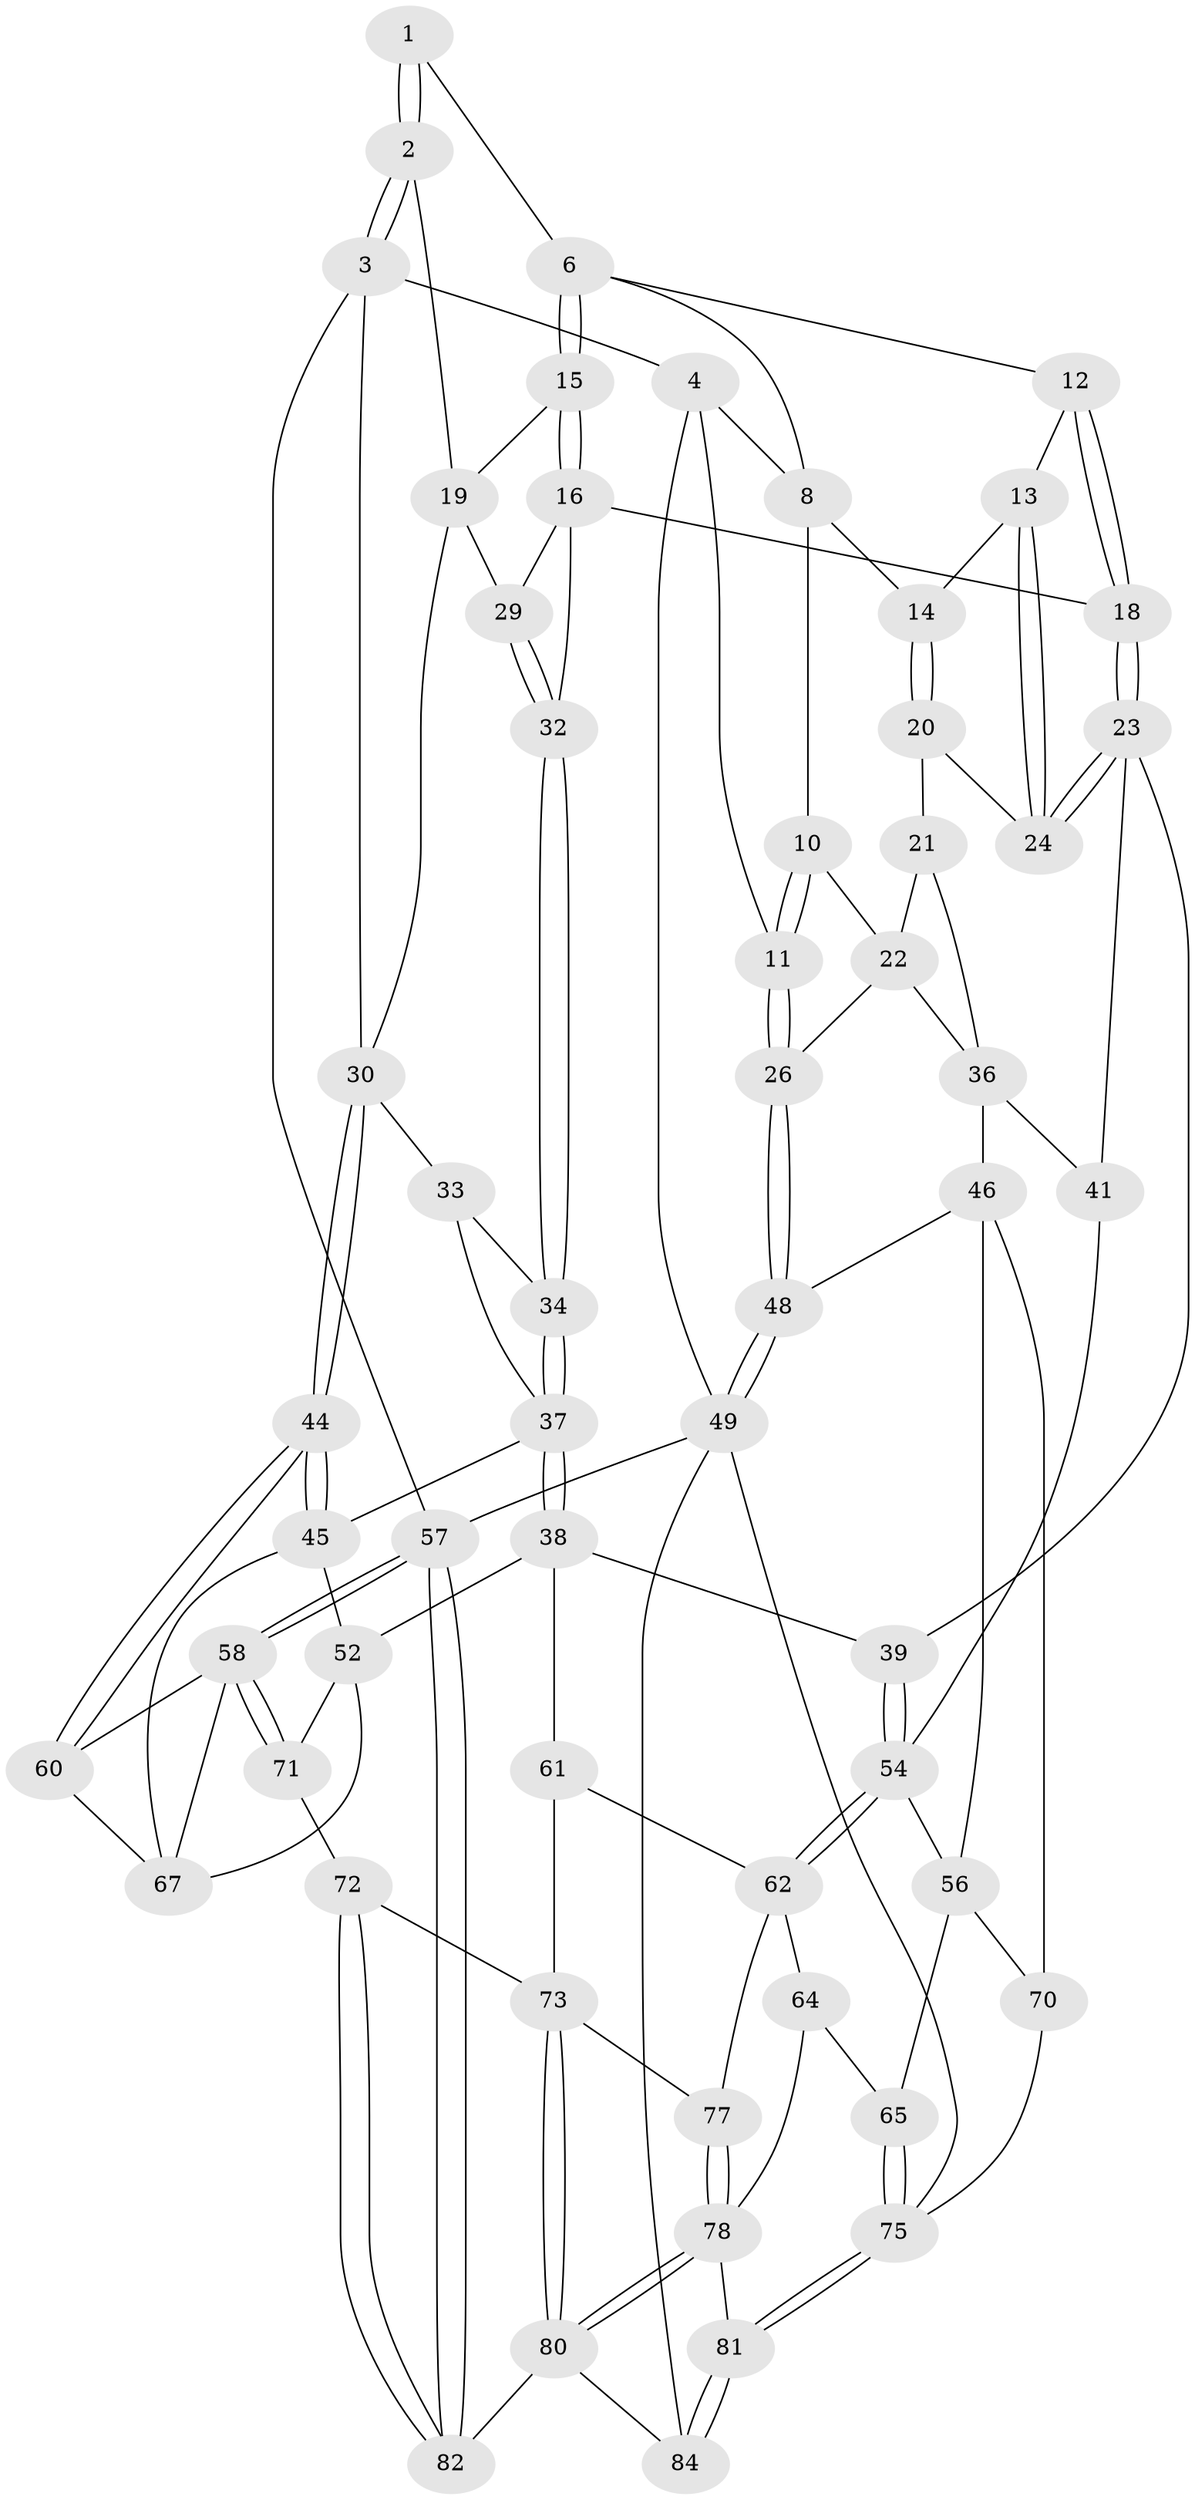 // Generated by graph-tools (version 1.1) at 2025/24/03/03/25 07:24:34]
// undirected, 58 vertices, 132 edges
graph export_dot {
graph [start="1"]
  node [color=gray90,style=filled];
  1 [pos="+0.5387486760665298+0"];
  2 [pos="+1+0"];
  3 [pos="+1+0"];
  4 [pos="+0+0",super="+5"];
  6 [pos="+0.5153882034438992+0.07448544938204471",super="+7"];
  8 [pos="+0.2982614202404755+0.05847063172049161",super="+9"];
  10 [pos="+0.17024652887376848+0.13721022806587677"];
  11 [pos="+0+0"];
  12 [pos="+0.35230090725622787+0.1878938588914641"];
  13 [pos="+0.30285601743455304+0.19874112113052855"];
  14 [pos="+0.22203389322622932+0.16728176103992934"];
  15 [pos="+0.5376341820767468+0.1089860247809869"];
  16 [pos="+0.5473141728943756+0.17789553729253893",super="+17"];
  18 [pos="+0.4235353153658525+0.3078851867424046"];
  19 [pos="+0.8776868845440293+0.06706620550850269",super="+28"];
  20 [pos="+0.22007136271324837+0.21490640003326075",super="+25"];
  21 [pos="+0.138802549890075+0.2979152807704081",super="+35"];
  22 [pos="+0.12863421882617432+0.2398913939164157",super="+27"];
  23 [pos="+0.3564222014946993+0.4280005537403035",super="+40"];
  24 [pos="+0.31170062769291457+0.3882419247553056"];
  26 [pos="+0+0.0859815203431231"];
  29 [pos="+0.742887113110549+0.2098496693320421"];
  30 [pos="+1+0.391051898674924",super="+31"];
  32 [pos="+0.6157293758823834+0.3159099104643921"];
  33 [pos="+0.8307972156876018+0.32416992599266137"];
  34 [pos="+0.6160060896170255+0.3165246895106163"];
  36 [pos="+0.09296744623056778+0.35362894553935603",super="+42"];
  37 [pos="+0.598633869896081+0.48865590403835246",super="+43"];
  38 [pos="+0.5711653184290153+0.5181728509774911",super="+53"];
  39 [pos="+0.38502220761382+0.47926031776143235"];
  41 [pos="+0.16427991367965578+0.5295307172281749"];
  44 [pos="+1+0.551915331050454"];
  45 [pos="+0.8493243353262466+0.47951699007888476",super="+51"];
  46 [pos="+0+0.6043909326131575",super="+47"];
  48 [pos="+0+0.6255465829172762"];
  49 [pos="+0+0.9629285606881224",super="+50"];
  52 [pos="+0.7775393978900536+0.6917376171821709",super="+69"];
  54 [pos="+0.342968085813973+0.6605663333759636",super="+55"];
  56 [pos="+0.20325234023172595+0.7048921637996363",super="+66"];
  57 [pos="+1+1"];
  58 [pos="+1+1",super="+59"];
  60 [pos="+1+0.5624988063839685"];
  61 [pos="+0.5514777039143463+0.7291961265991896"];
  62 [pos="+0.3752719364803191+0.7178193800199085",super="+63"];
  64 [pos="+0.3532863516681655+0.8147547705114515"];
  65 [pos="+0.20484434156969325+0.857036067948039"];
  67 [pos="+1+0.6441959762282613",super="+68"];
  70 [pos="+0.043065343640652703+0.7521226875363802"];
  71 [pos="+0.8034934122746418+0.8316942936007651"];
  72 [pos="+0.7972922255654126+0.8382875983650921"];
  73 [pos="+0.5663371255318546+0.8516954158699636",super="+74"];
  75 [pos="+0.1689651882719821+0.9206505376645235",super="+76"];
  77 [pos="+0.5073499009990212+0.8475110242140336"];
  78 [pos="+0.3936868078927359+0.9250219734986197",super="+79"];
  80 [pos="+0.5616292270228607+0.9923153827476753",super="+83"];
  81 [pos="+0.24297176191050915+1"];
  82 [pos="+0.6793899668719938+1"];
  84 [pos="+0.24692893141596634+1"];
  1 -- 2;
  1 -- 2;
  1 -- 6;
  2 -- 3;
  2 -- 3;
  2 -- 19;
  3 -- 4;
  3 -- 30;
  3 -- 57;
  4 -- 11;
  4 -- 49;
  4 -- 8;
  6 -- 15;
  6 -- 15;
  6 -- 8;
  6 -- 12;
  8 -- 10;
  8 -- 14;
  10 -- 11;
  10 -- 11;
  10 -- 22;
  11 -- 26;
  11 -- 26;
  12 -- 13;
  12 -- 18;
  12 -- 18;
  13 -- 14;
  13 -- 24;
  13 -- 24;
  14 -- 20;
  14 -- 20;
  15 -- 16;
  15 -- 16;
  15 -- 19;
  16 -- 29;
  16 -- 32;
  16 -- 18;
  18 -- 23;
  18 -- 23;
  19 -- 29;
  19 -- 30;
  20 -- 21 [weight=2];
  20 -- 24;
  21 -- 22;
  21 -- 36;
  22 -- 26;
  22 -- 36;
  23 -- 24;
  23 -- 24;
  23 -- 41;
  23 -- 39;
  26 -- 48;
  26 -- 48;
  29 -- 32;
  29 -- 32;
  30 -- 44;
  30 -- 44;
  30 -- 33;
  32 -- 34;
  32 -- 34;
  33 -- 34;
  33 -- 37;
  34 -- 37;
  34 -- 37;
  36 -- 41;
  36 -- 46;
  37 -- 38;
  37 -- 38;
  37 -- 45;
  38 -- 39;
  38 -- 52;
  38 -- 61;
  39 -- 54;
  39 -- 54;
  41 -- 54;
  44 -- 45;
  44 -- 45;
  44 -- 60;
  44 -- 60;
  45 -- 67;
  45 -- 52;
  46 -- 56;
  46 -- 48;
  46 -- 70;
  48 -- 49;
  48 -- 49;
  49 -- 84;
  49 -- 57;
  49 -- 75;
  52 -- 67;
  52 -- 71;
  54 -- 62;
  54 -- 62;
  54 -- 56;
  56 -- 65;
  56 -- 70;
  57 -- 58;
  57 -- 58;
  57 -- 82;
  57 -- 82;
  58 -- 71;
  58 -- 71;
  58 -- 60;
  58 -- 67;
  60 -- 67;
  61 -- 62;
  61 -- 73;
  62 -- 64;
  62 -- 77;
  64 -- 65;
  64 -- 78;
  65 -- 75;
  65 -- 75;
  70 -- 75;
  71 -- 72;
  72 -- 73;
  72 -- 82;
  72 -- 82;
  73 -- 80;
  73 -- 80;
  73 -- 77;
  75 -- 81;
  75 -- 81;
  77 -- 78;
  77 -- 78;
  78 -- 80;
  78 -- 80;
  78 -- 81;
  80 -- 82;
  80 -- 84;
  81 -- 84;
  81 -- 84;
}
